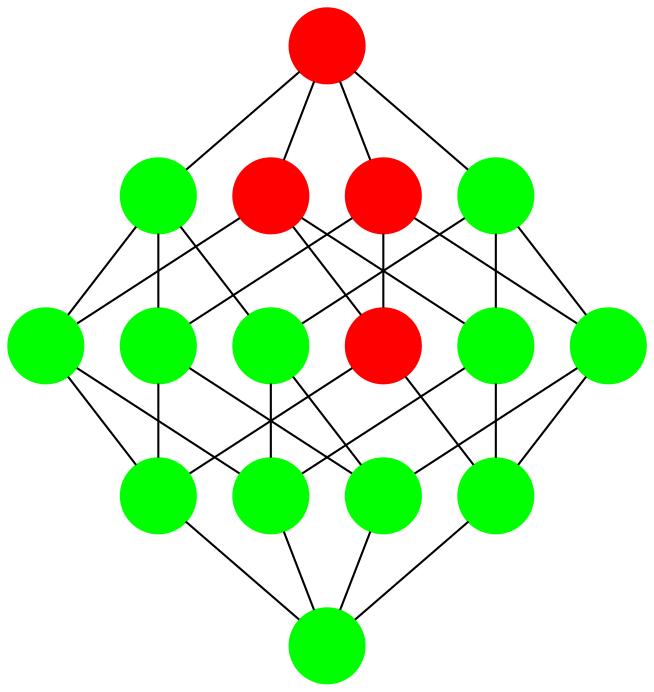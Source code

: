 digraph{
rankdir=BT
node[shape=circle,style=filled,label=""]
edge[dir=none]
0[color="#FF0000"]
1[color="#00FF00"]
2[color="#FF0000"]
3[color="#00FF00"]
4[color="#FF0000"]
5[color="#00FF00"]
6[color="#FF0000"]
7[color="#00FF00"]
8[color="#00FF00"]
9[color="#00FF00"]
10[color="#00FF00"]
11[color="#00FF00"]
12[color="#00FF00"]
13[color="#00FF00"]
14[color="#00FF00"]
15[color="#00FF00"]
1->0
2->0
4->0
8->0
3->1
5->1
9->1
3->2
6->2
10->2
7->3
11->3
5->4
6->4
12->4
7->5
13->5
7->6
14->6
15->7
9->8
10->8
12->8
11->9
13->9
11->10
14->10
15->11
13->12
14->12
15->13
15->14
}